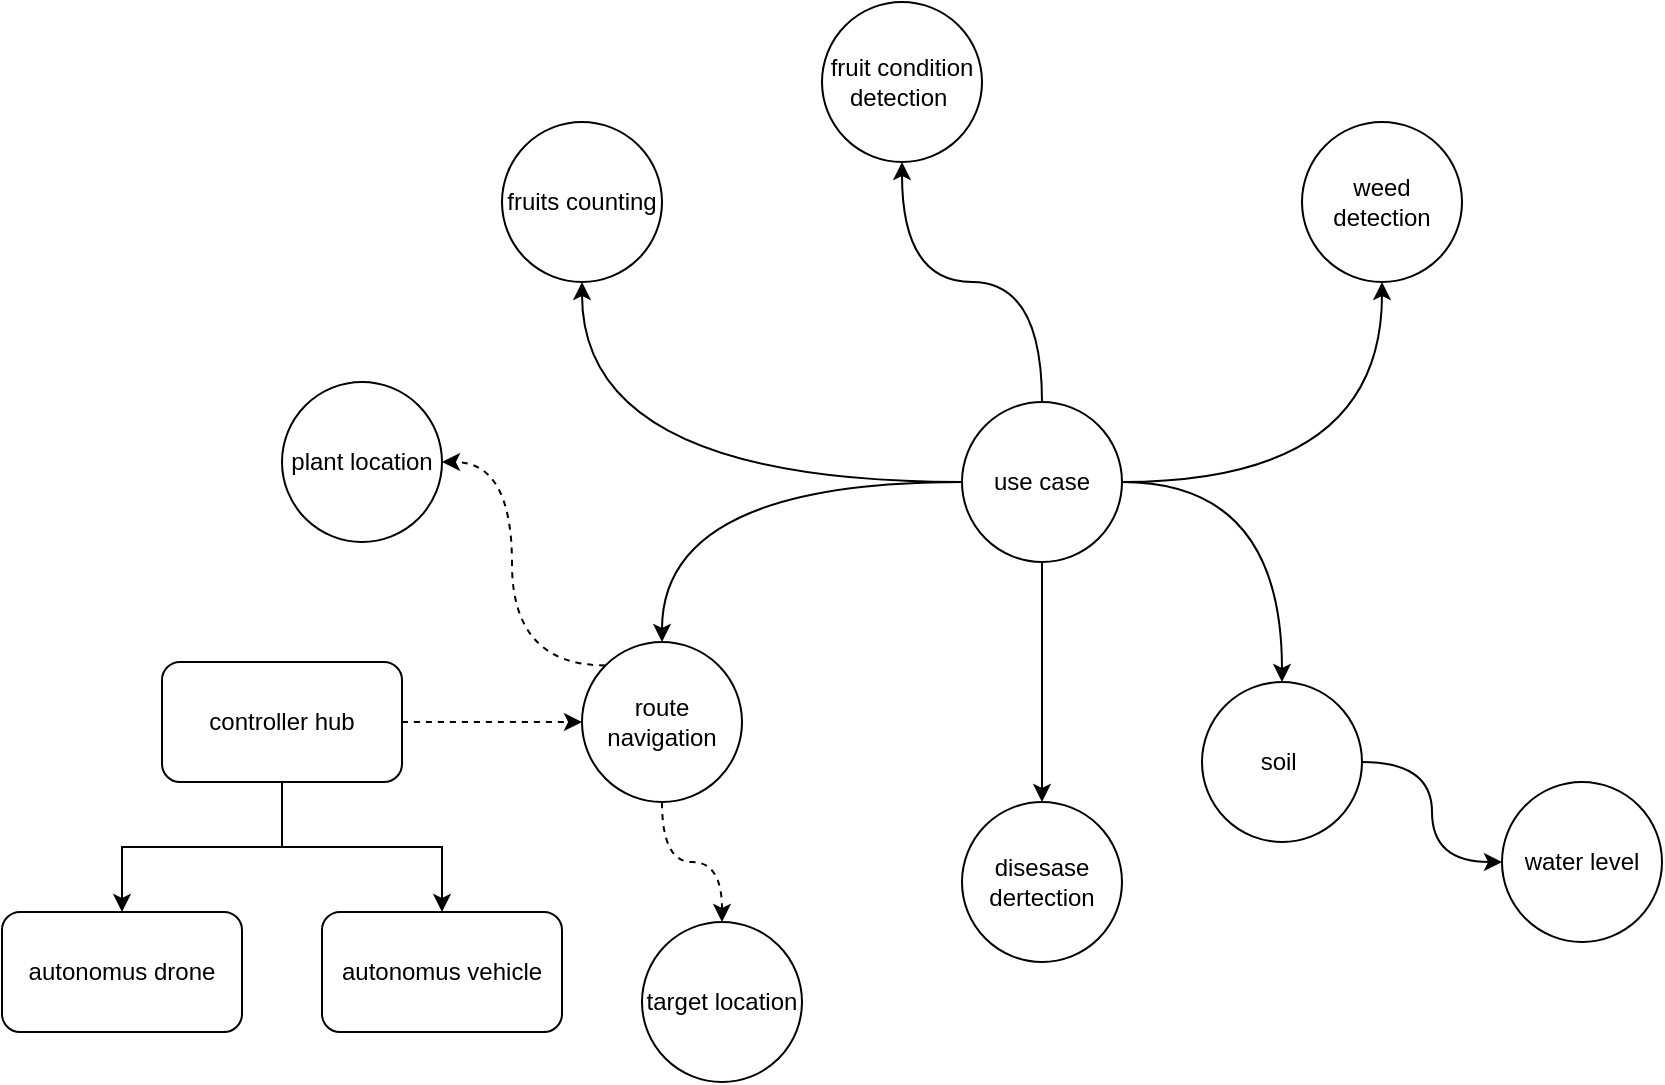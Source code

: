 <mxfile version="20.2.3" type="device"><diagram id="QRaMqQYWPGX1LybzJ9oS" name="Page-1"><mxGraphModel dx="870" dy="689" grid="1" gridSize="10" guides="1" tooltips="1" connect="1" arrows="1" fold="1" page="1" pageScale="1" pageWidth="900" pageHeight="1600" math="0" shadow="0"><root><mxCell id="0"/><mxCell id="1" parent="0"/><mxCell id="dAxoDaCfSgEUbuCPKDVs-12" style="edgeStyle=orthogonalEdgeStyle;rounded=0;orthogonalLoop=1;jettySize=auto;html=1;curved=1;" edge="1" parent="1" source="dAxoDaCfSgEUbuCPKDVs-1" target="dAxoDaCfSgEUbuCPKDVs-2"><mxGeometry relative="1" as="geometry"/></mxCell><mxCell id="dAxoDaCfSgEUbuCPKDVs-13" style="edgeStyle=orthogonalEdgeStyle;curved=1;rounded=0;orthogonalLoop=1;jettySize=auto;html=1;" edge="1" parent="1" source="dAxoDaCfSgEUbuCPKDVs-1" target="dAxoDaCfSgEUbuCPKDVs-3"><mxGeometry relative="1" as="geometry"/></mxCell><mxCell id="dAxoDaCfSgEUbuCPKDVs-14" style="edgeStyle=orthogonalEdgeStyle;curved=1;rounded=0;orthogonalLoop=1;jettySize=auto;html=1;" edge="1" parent="1" source="dAxoDaCfSgEUbuCPKDVs-1" target="dAxoDaCfSgEUbuCPKDVs-4"><mxGeometry relative="1" as="geometry"/></mxCell><mxCell id="dAxoDaCfSgEUbuCPKDVs-16" style="edgeStyle=orthogonalEdgeStyle;curved=1;rounded=0;orthogonalLoop=1;jettySize=auto;html=1;" edge="1" parent="1" source="dAxoDaCfSgEUbuCPKDVs-1" target="dAxoDaCfSgEUbuCPKDVs-15"><mxGeometry relative="1" as="geometry"/></mxCell><mxCell id="dAxoDaCfSgEUbuCPKDVs-19" style="edgeStyle=orthogonalEdgeStyle;curved=1;rounded=0;orthogonalLoop=1;jettySize=auto;html=1;" edge="1" parent="1" source="dAxoDaCfSgEUbuCPKDVs-1" target="dAxoDaCfSgEUbuCPKDVs-18"><mxGeometry relative="1" as="geometry"/></mxCell><mxCell id="dAxoDaCfSgEUbuCPKDVs-23" style="edgeStyle=orthogonalEdgeStyle;curved=1;rounded=0;orthogonalLoop=1;jettySize=auto;html=1;" edge="1" parent="1" source="dAxoDaCfSgEUbuCPKDVs-1" target="dAxoDaCfSgEUbuCPKDVs-22"><mxGeometry relative="1" as="geometry"/></mxCell><mxCell id="dAxoDaCfSgEUbuCPKDVs-1" value="use case" style="ellipse;whiteSpace=wrap;html=1;aspect=fixed;" vertex="1" parent="1"><mxGeometry x="540" y="260" width="80" height="80" as="geometry"/></mxCell><mxCell id="dAxoDaCfSgEUbuCPKDVs-2" value="weed detection" style="ellipse;whiteSpace=wrap;html=1;aspect=fixed;" vertex="1" parent="1"><mxGeometry x="710" y="120" width="80" height="80" as="geometry"/></mxCell><mxCell id="dAxoDaCfSgEUbuCPKDVs-3" value="disesase dertection" style="ellipse;whiteSpace=wrap;html=1;aspect=fixed;" vertex="1" parent="1"><mxGeometry x="540" y="460" width="80" height="80" as="geometry"/></mxCell><mxCell id="dAxoDaCfSgEUbuCPKDVs-4" value="fruits counting" style="ellipse;whiteSpace=wrap;html=1;aspect=fixed;" vertex="1" parent="1"><mxGeometry x="310" y="120" width="80" height="80" as="geometry"/></mxCell><mxCell id="dAxoDaCfSgEUbuCPKDVs-6" value="autonomus drone" style="rounded=1;whiteSpace=wrap;html=1;" vertex="1" parent="1"><mxGeometry x="60" y="515" width="120" height="60" as="geometry"/></mxCell><mxCell id="dAxoDaCfSgEUbuCPKDVs-10" style="edgeStyle=orthogonalEdgeStyle;rounded=0;orthogonalLoop=1;jettySize=auto;html=1;" edge="1" parent="1" source="dAxoDaCfSgEUbuCPKDVs-7" target="dAxoDaCfSgEUbuCPKDVs-6"><mxGeometry relative="1" as="geometry"/></mxCell><mxCell id="dAxoDaCfSgEUbuCPKDVs-11" style="edgeStyle=orthogonalEdgeStyle;rounded=0;orthogonalLoop=1;jettySize=auto;html=1;" edge="1" parent="1" source="dAxoDaCfSgEUbuCPKDVs-7" target="dAxoDaCfSgEUbuCPKDVs-8"><mxGeometry relative="1" as="geometry"/></mxCell><mxCell id="dAxoDaCfSgEUbuCPKDVs-24" style="edgeStyle=orthogonalEdgeStyle;curved=1;rounded=0;orthogonalLoop=1;jettySize=auto;html=1;dashed=1;" edge="1" parent="1" source="dAxoDaCfSgEUbuCPKDVs-7" target="dAxoDaCfSgEUbuCPKDVs-22"><mxGeometry relative="1" as="geometry"/></mxCell><mxCell id="dAxoDaCfSgEUbuCPKDVs-7" value="controller hub" style="rounded=1;whiteSpace=wrap;html=1;" vertex="1" parent="1"><mxGeometry x="140" y="390" width="120" height="60" as="geometry"/></mxCell><mxCell id="dAxoDaCfSgEUbuCPKDVs-8" value="autonomus vehicle" style="rounded=1;whiteSpace=wrap;html=1;" vertex="1" parent="1"><mxGeometry x="220" y="515" width="120" height="60" as="geometry"/></mxCell><mxCell id="dAxoDaCfSgEUbuCPKDVs-15" value="fruit condition detection&amp;nbsp;" style="ellipse;whiteSpace=wrap;html=1;aspect=fixed;" vertex="1" parent="1"><mxGeometry x="470" y="60" width="80" height="80" as="geometry"/></mxCell><mxCell id="dAxoDaCfSgEUbuCPKDVs-17" value="water level" style="ellipse;whiteSpace=wrap;html=1;aspect=fixed;" vertex="1" parent="1"><mxGeometry x="810" y="450" width="80" height="80" as="geometry"/></mxCell><mxCell id="dAxoDaCfSgEUbuCPKDVs-20" style="edgeStyle=orthogonalEdgeStyle;curved=1;rounded=0;orthogonalLoop=1;jettySize=auto;html=1;" edge="1" parent="1" source="dAxoDaCfSgEUbuCPKDVs-18" target="dAxoDaCfSgEUbuCPKDVs-17"><mxGeometry relative="1" as="geometry"/></mxCell><mxCell id="dAxoDaCfSgEUbuCPKDVs-18" value="soil&amp;nbsp;" style="ellipse;whiteSpace=wrap;html=1;aspect=fixed;" vertex="1" parent="1"><mxGeometry x="660" y="400" width="80" height="80" as="geometry"/></mxCell><mxCell id="dAxoDaCfSgEUbuCPKDVs-28" style="edgeStyle=orthogonalEdgeStyle;curved=1;rounded=0;orthogonalLoop=1;jettySize=auto;html=1;entryX=1;entryY=0.5;entryDx=0;entryDy=0;dashed=1;exitX=0;exitY=0;exitDx=0;exitDy=0;" edge="1" parent="1" source="dAxoDaCfSgEUbuCPKDVs-22" target="dAxoDaCfSgEUbuCPKDVs-25"><mxGeometry relative="1" as="geometry"/></mxCell><mxCell id="dAxoDaCfSgEUbuCPKDVs-30" style="edgeStyle=orthogonalEdgeStyle;curved=1;rounded=0;orthogonalLoop=1;jettySize=auto;html=1;dashed=1;" edge="1" parent="1" source="dAxoDaCfSgEUbuCPKDVs-22" target="dAxoDaCfSgEUbuCPKDVs-29"><mxGeometry relative="1" as="geometry"/></mxCell><mxCell id="dAxoDaCfSgEUbuCPKDVs-22" value="route navigation" style="ellipse;whiteSpace=wrap;html=1;aspect=fixed;" vertex="1" parent="1"><mxGeometry x="350" y="380" width="80" height="80" as="geometry"/></mxCell><mxCell id="dAxoDaCfSgEUbuCPKDVs-25" value="plant location" style="ellipse;whiteSpace=wrap;html=1;aspect=fixed;" vertex="1" parent="1"><mxGeometry x="200" y="250" width="80" height="80" as="geometry"/></mxCell><mxCell id="dAxoDaCfSgEUbuCPKDVs-29" value="target location" style="ellipse;whiteSpace=wrap;html=1;aspect=fixed;" vertex="1" parent="1"><mxGeometry x="380" y="520" width="80" height="80" as="geometry"/></mxCell></root></mxGraphModel></diagram></mxfile>
